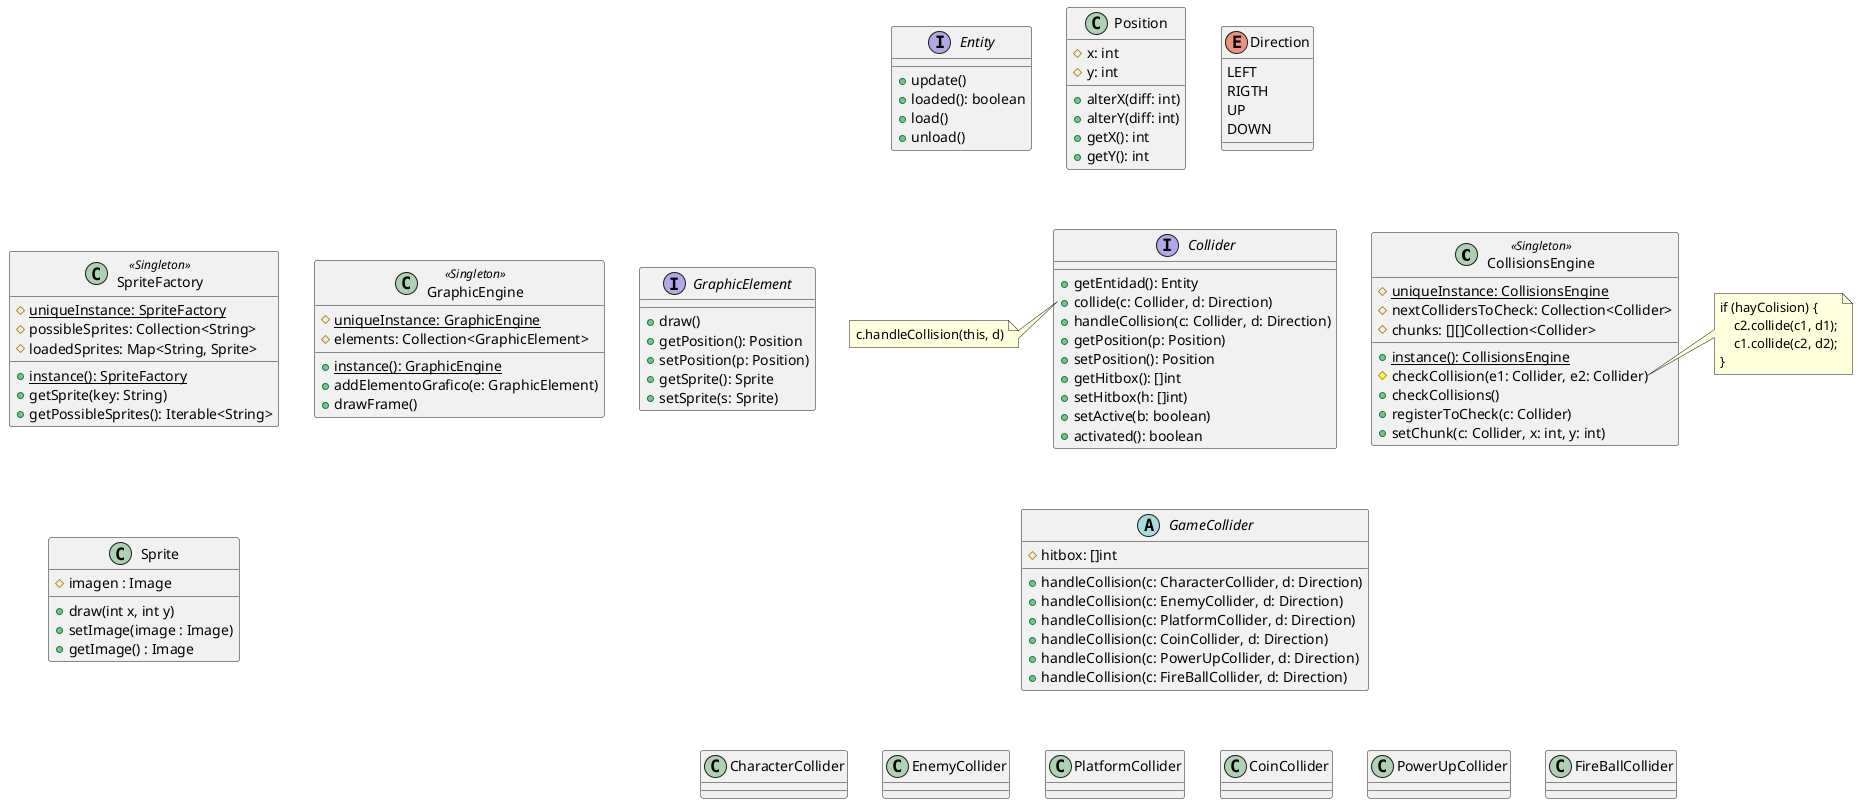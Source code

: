 @startuml
' TODO: crear los colisionadores de carga
' TODO: vincular los colisionadores de carga con el engine gráfico
'
class CollisionsEngine <<Singleton>> {
    #{static} uniqueInstance: CollisionsEngine
    #nextCollidersToCheck: Collection<Collider>
    #chunks: [][]Collection<Collider>
    +{static} instance(): CollisionsEngine
    #checkCollision(e1: Collider, e2: Collider)
    +checkCollisions()
    +registerToCheck(c: Collider)
    +setChunk(c: Collider, x: int, y: int)
}
note right of CollisionsEngine::checkCollision
    if (hayColision) {
        c2.collide(c1, d1);
        c1.collide(c2, d2);
    }
end note

interface Entity {
    +update()
    +loaded(): boolean
    +load()
    +unload()
}

interface Collider {
    +getEntidad(): Entity
    +collide(c: Collider, d: Direction)
    +handleCollision(c: Collider, d: Direction)
    +getPosition(p: Position)
    +setPosition(): Position
    +getHitbox(): []int
    +setHitbox(h: []int)
    +setActive(b: boolean)
    +activated(): boolean
}
note left of Collider::collide
    c.handleCollision(this, d)
end note

abstract class GameCollider {
    #hitbox: []int
    +handleCollision(c: CharacterCollider, d: Direction)
    +handleCollision(c: EnemyCollider, d: Direction)
    +handleCollision(c: PlatformCollider, d: Direction)
    +handleCollision(c: CoinCollider, d: Direction)
    +handleCollision(c: PowerUpCollider, d: Direction)
    +handleCollision(c: FireBallCollider, d: Direction)
}

CharacterCollider .u[hidden].|> GameCollider
EnemyCollider .u[hidden].|> GameCollider
PlatformCollider .u[hidden].|> GameCollider
CoinCollider .u[hidden].|> GameCollider
PowerUpCollider .u[hidden].|> GameCollider
FireBallCollider .u[hidden].|> GameCollider

interface GraphicElement {
    +draw()
    +getPosition(): Position
    +setPosition(p: Position)
    +getSprite(): Sprite
    +setSprite(s: Sprite)
}

class SpriteFactory <<Singleton>> {
    #{static} uniqueInstance: SpriteFactory
    +{static} instance(): SpriteFactory
    #possibleSprites: Collection<String>
    #loadedSprites: Map<String, Sprite>
    +getSprite(key: String)
    +getPossibleSprites(): Iterable<String>
}

class Sprite {
    #imagen : Image
    +draw(int x, int y)
    +setImage(image : Image)
    +getImage() : Image
}

class GraphicEngine <<Singleton>> {
    #{static} uniqueInstance: GraphicEngine
    +{static} instance(): GraphicEngine
    #elements: Collection<GraphicElement>
    +addElementoGrafico(e: GraphicElement)
    +drawFrame()
}

class Position {
    #x: int
    #y: int
    +alterX(diff: int)
    +alterY(diff: int)
    +getX(): int
    +getY(): int
}

enum Direction {
    LEFT
    RIGTH
    UP
    DOWN
}

' FORMATTING

Entity -d[hidden]-> GraphicElement
Entity -d[hidden]-> Collider
CollisionsEngine -l[hidden]-> Collider
GameCollider .u[hidden].|> Collider
GraphicEngine -r[hidden]-> GraphicElement
GraphicEngine -l[hidden]-> SpriteFactory
SpriteFactory -d[hidden]-> Sprite
@enduml
